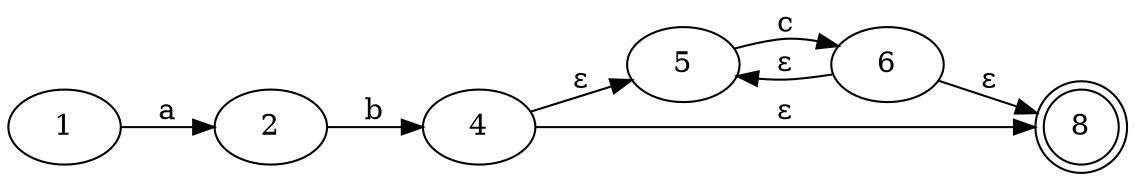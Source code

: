 digraph Automata {
	rankdir=LR
	1 [label=1]
	2 [label=2]
	4 [label=4]
	5 [label=5]
	6 [label=6]
	8 [label=8 shape=doublecircle]
	1 -> 2 [label=a]
	2 -> 4 [label=b]
	5 -> 6 [label=c]
	6 -> 8 [label="ε"]
	6 -> 5 [label="ε"]
	4 -> 5 [label="ε"]
	4 -> 8 [label="ε"]
}

